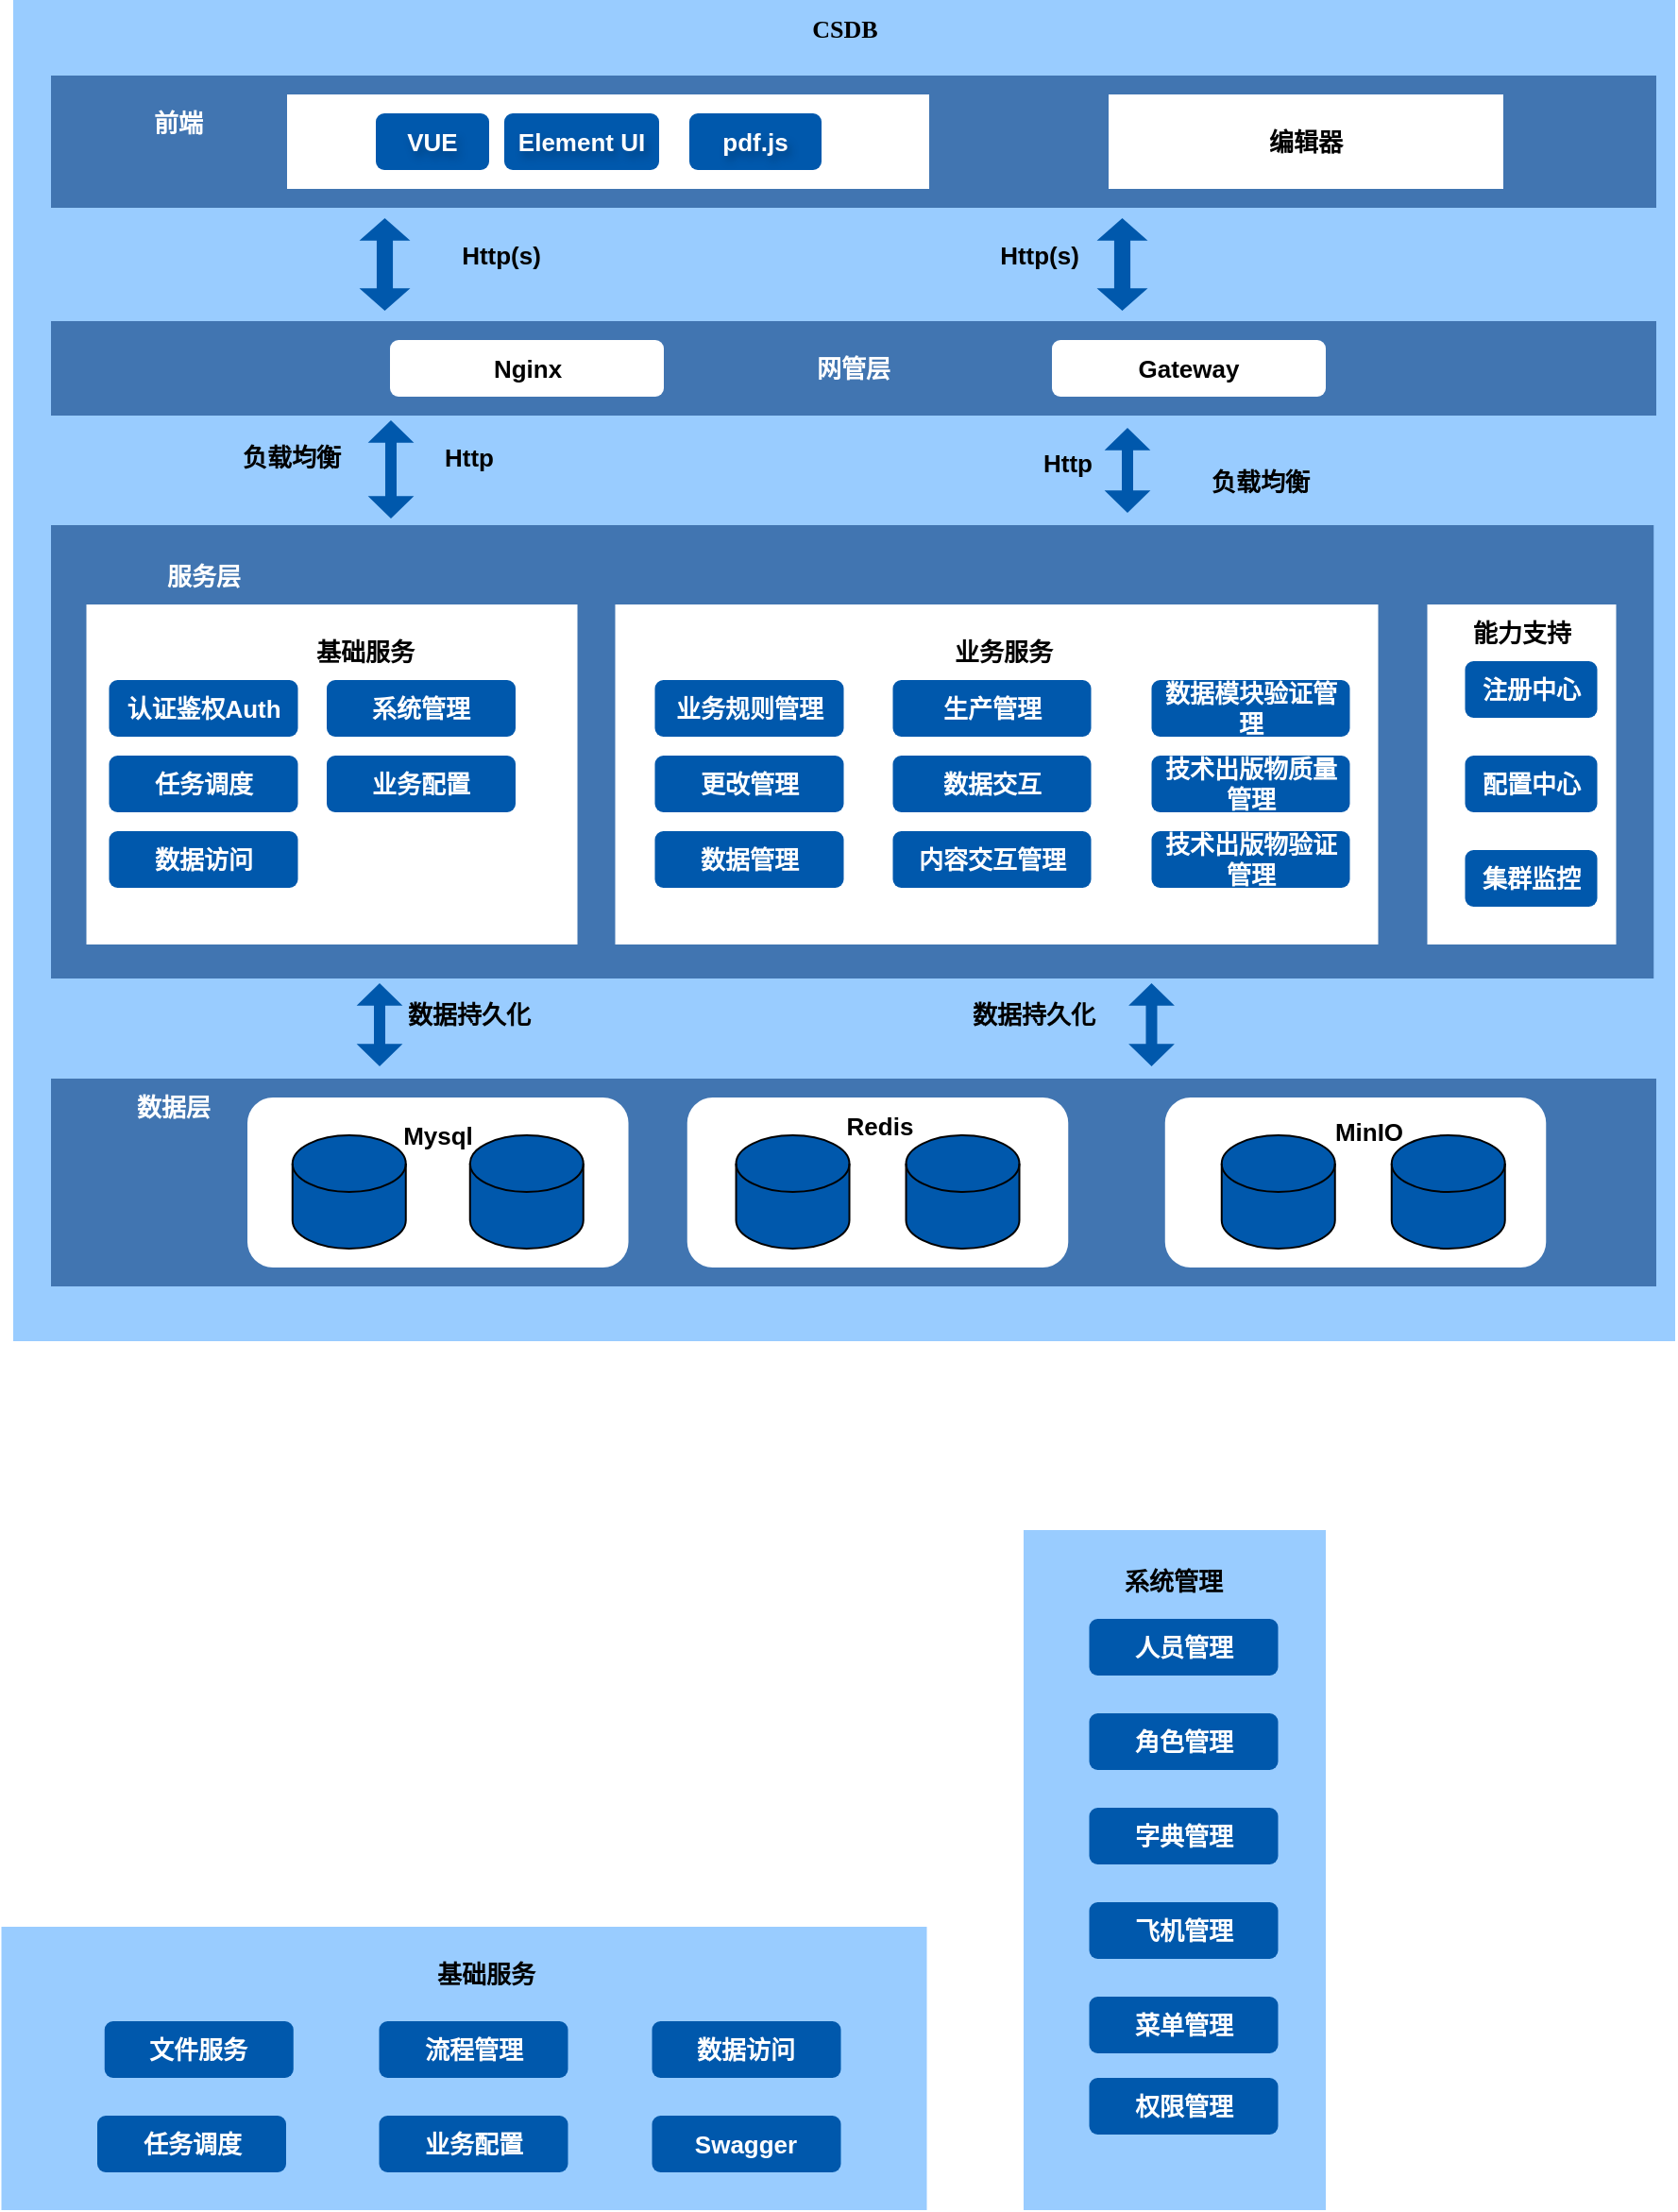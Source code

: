 <mxfile version="24.8.6">
  <diagram name="第 1 页" id="MC3SeXV3v_UTB19OIkOF">
    <mxGraphModel dx="910" dy="490" grid="1" gridSize="10" guides="1" tooltips="1" connect="1" arrows="1" fold="1" page="1" pageScale="1" pageWidth="827" pageHeight="1169" math="0" shadow="0">
      <root>
        <mxCell id="0" />
        <mxCell id="1" parent="0" />
        <mxCell id="hNEyw_A3VmkTXlXItFcU-1" value="" style="rounded=0;whiteSpace=wrap;html=1;fillColor=#99CCFF;strokeColor=none;" vertex="1" parent="1">
          <mxGeometry x="50" y="130" width="880" height="710" as="geometry" />
        </mxCell>
        <mxCell id="hNEyw_A3VmkTXlXItFcU-2" value="" style="rounded=0;whiteSpace=wrap;html=1;fillColor=#4175B1;strokeColor=none;" vertex="1" parent="1">
          <mxGeometry x="70" y="408" width="848.63" height="240" as="geometry" />
        </mxCell>
        <mxCell id="hNEyw_A3VmkTXlXItFcU-3" value="" style="rounded=0;whiteSpace=wrap;html=1;fillColor=#4175B1;strokeColor=none;" vertex="1" parent="1">
          <mxGeometry x="70" y="701" width="850" height="110" as="geometry" />
        </mxCell>
        <mxCell id="hNEyw_A3VmkTXlXItFcU-4" value="" style="rounded=1;whiteSpace=wrap;html=1;dashed=1;fontStyle=1;fontSize=13;fillColor=#FFFFFF;strokeColor=none;" vertex="1" parent="1">
          <mxGeometry x="174.01" y="711" width="201.75" height="90" as="geometry" />
        </mxCell>
        <mxCell id="hNEyw_A3VmkTXlXItFcU-5" value="" style="rounded=0;whiteSpace=wrap;html=1;fontStyle=1;fontSize=13;fillColor=#FFFFFF;strokeColor=none;" vertex="1" parent="1">
          <mxGeometry x="88.75" y="450" width="260" height="180" as="geometry" />
        </mxCell>
        <mxCell id="hNEyw_A3VmkTXlXItFcU-6" value="" style="rounded=0;whiteSpace=wrap;html=1;fontStyle=1;fontSize=13;fillColor=#FFFFFF;strokeColor=none;" vertex="1" parent="1">
          <mxGeometry x="798.75" y="450" width="100" height="180" as="geometry" />
        </mxCell>
        <mxCell id="hNEyw_A3VmkTXlXItFcU-7" value="注册中心" style="rounded=1;whiteSpace=wrap;html=1;fontStyle=1;fontSize=13;strokeColor=none;fillColor=#0058AC;fontColor=#FFFFFF;" vertex="1" parent="1">
          <mxGeometry x="818.75" y="480" width="70" height="30" as="geometry" />
        </mxCell>
        <mxCell id="hNEyw_A3VmkTXlXItFcU-8" value="配置中心" style="rounded=1;whiteSpace=wrap;html=1;fontStyle=1;fontSize=13;strokeColor=none;fillColor=#0058AC;fontColor=#FFFFFF;" vertex="1" parent="1">
          <mxGeometry x="818.75" y="530" width="70" height="30" as="geometry" />
        </mxCell>
        <mxCell id="hNEyw_A3VmkTXlXItFcU-9" value="集群监控" style="rounded=1;whiteSpace=wrap;html=1;fontStyle=1;fontSize=13;strokeColor=none;fillColor=#0058AC;fontColor=#FFFFFF;" vertex="1" parent="1">
          <mxGeometry x="818.75" y="580" width="70" height="30" as="geometry" />
        </mxCell>
        <mxCell id="hNEyw_A3VmkTXlXItFcU-10" value="数据层" style="text;html=1;align=center;verticalAlign=middle;whiteSpace=wrap;rounded=0;fontStyle=1;fontSize=13;strokeColor=none;fontColor=#FFFFFF;" vertex="1" parent="1">
          <mxGeometry x="104.63" y="701" width="60" height="30" as="geometry" />
        </mxCell>
        <mxCell id="hNEyw_A3VmkTXlXItFcU-11" value="" style="shape=cylinder3;whiteSpace=wrap;html=1;boundedLbl=1;backgroundOutline=1;size=15;fontStyle=1;fontSize=13;strokeColor=default;fillColor=#0058AC;" vertex="1" parent="1">
          <mxGeometry x="197.88" y="731" width="60" height="60" as="geometry" />
        </mxCell>
        <mxCell id="hNEyw_A3VmkTXlXItFcU-12" value="" style="shape=cylinder3;whiteSpace=wrap;html=1;boundedLbl=1;backgroundOutline=1;size=15;fontStyle=1;fontSize=13;strokeColor=default;fillColor=#0058AC;" vertex="1" parent="1">
          <mxGeometry x="291.88" y="731" width="60" height="60" as="geometry" />
        </mxCell>
        <mxCell id="hNEyw_A3VmkTXlXItFcU-13" value="基础服务" style="text;html=1;align=center;verticalAlign=middle;resizable=0;points=[];autosize=1;strokeColor=none;fillColor=none;fontStyle=1;fontSize=13;" vertex="1" parent="1">
          <mxGeometry x="195.75" y="460" width="80" height="30" as="geometry" />
        </mxCell>
        <mxCell id="hNEyw_A3VmkTXlXItFcU-14" value="认证鉴权Auth" style="rounded=1;whiteSpace=wrap;html=1;fontStyle=1;fontSize=13;strokeColor=none;fillColor=#0058AC;fontColor=#FFFFFF;" vertex="1" parent="1">
          <mxGeometry x="100.75" y="490" width="100" height="30" as="geometry" />
        </mxCell>
        <mxCell id="hNEyw_A3VmkTXlXItFcU-15" value="任务调度" style="rounded=1;whiteSpace=wrap;html=1;fontStyle=1;fontSize=13;strokeColor=none;fillColor=#0058AC;fontColor=#FFFFFF;" vertex="1" parent="1">
          <mxGeometry x="100.75" y="530" width="100" height="30" as="geometry" />
        </mxCell>
        <mxCell id="hNEyw_A3VmkTXlXItFcU-16" value="数据访问" style="rounded=1;whiteSpace=wrap;html=1;fontStyle=1;fontSize=13;strokeColor=none;fillColor=#0058AC;fontColor=#FFFFFF;" vertex="1" parent="1">
          <mxGeometry x="100.75" y="570" width="100" height="30" as="geometry" />
        </mxCell>
        <mxCell id="hNEyw_A3VmkTXlXItFcU-17" value="" style="rounded=0;whiteSpace=wrap;html=1;fontStyle=1;fontSize=13;fillColor=#FFFFFF;strokeColor=none;" vertex="1" parent="1">
          <mxGeometry x="368.75" y="450" width="404" height="180" as="geometry" />
        </mxCell>
        <mxCell id="hNEyw_A3VmkTXlXItFcU-18" value="业务服务" style="text;html=1;align=center;verticalAlign=middle;resizable=0;points=[];autosize=1;strokeColor=none;fillColor=none;fontStyle=1;fontSize=13;" vertex="1" parent="1">
          <mxGeometry x="533.75" y="460" width="80" height="30" as="geometry" />
        </mxCell>
        <mxCell id="hNEyw_A3VmkTXlXItFcU-19" value="业务规则管理" style="rounded=1;whiteSpace=wrap;html=1;fontStyle=1;fontSize=13;strokeColor=none;fillColor=#0058AC;fontColor=#FFFFFF;" vertex="1" parent="1">
          <mxGeometry x="389.75" y="490" width="100" height="30" as="geometry" />
        </mxCell>
        <mxCell id="hNEyw_A3VmkTXlXItFcU-20" value="更改管理" style="rounded=1;whiteSpace=wrap;html=1;fontStyle=1;fontSize=13;strokeColor=none;fillColor=#0058AC;fontColor=#FFFFFF;" vertex="1" parent="1">
          <mxGeometry x="389.75" y="530" width="100" height="30" as="geometry" />
        </mxCell>
        <mxCell id="hNEyw_A3VmkTXlXItFcU-21" value="数据管理" style="rounded=1;whiteSpace=wrap;html=1;fontStyle=1;fontSize=13;strokeColor=none;fillColor=#0058AC;fontColor=#FFFFFF;" vertex="1" parent="1">
          <mxGeometry x="389.75" y="570" width="100" height="30" as="geometry" />
        </mxCell>
        <mxCell id="hNEyw_A3VmkTXlXItFcU-22" value="生产管理" style="rounded=1;whiteSpace=wrap;html=1;fontStyle=1;fontSize=13;strokeColor=none;fillColor=#0058AC;fontColor=#FFFFFF;" vertex="1" parent="1">
          <mxGeometry x="515.75" y="490" width="105" height="30" as="geometry" />
        </mxCell>
        <mxCell id="hNEyw_A3VmkTXlXItFcU-23" value="数据交互" style="rounded=1;whiteSpace=wrap;html=1;fontStyle=1;fontSize=13;strokeColor=none;fillColor=#0058AC;fontColor=#FFFFFF;" vertex="1" parent="1">
          <mxGeometry x="515.75" y="530" width="105" height="30" as="geometry" />
        </mxCell>
        <mxCell id="hNEyw_A3VmkTXlXItFcU-24" value="内容交互管理" style="rounded=1;whiteSpace=wrap;html=1;fontStyle=1;fontSize=13;strokeColor=none;fillColor=#0058AC;fontColor=#FFFFFF;" vertex="1" parent="1">
          <mxGeometry x="515.75" y="570" width="105" height="30" as="geometry" />
        </mxCell>
        <mxCell id="hNEyw_A3VmkTXlXItFcU-25" value="系统管理" style="rounded=1;whiteSpace=wrap;html=1;fontStyle=1;fontSize=13;strokeColor=none;fillColor=#0058AC;fontColor=#FFFFFF;" vertex="1" parent="1">
          <mxGeometry x="216" y="490" width="100" height="30" as="geometry" />
        </mxCell>
        <mxCell id="hNEyw_A3VmkTXlXItFcU-26" value="业务配置" style="rounded=1;whiteSpace=wrap;html=1;fontStyle=1;fontSize=13;strokeColor=none;fillColor=#0058AC;fontColor=#FFFFFF;" vertex="1" parent="1">
          <mxGeometry x="216" y="530" width="100" height="30" as="geometry" />
        </mxCell>
        <mxCell id="hNEyw_A3VmkTXlXItFcU-27" value="数据模块验证管理" style="rounded=1;whiteSpace=wrap;html=1;fontStyle=1;fontSize=13;strokeColor=none;fillColor=#0058AC;fontColor=#FFFFFF;" vertex="1" parent="1">
          <mxGeometry x="652.75" y="490" width="105" height="30" as="geometry" />
        </mxCell>
        <mxCell id="hNEyw_A3VmkTXlXItFcU-28" value="技术出版物质量管理" style="rounded=1;whiteSpace=wrap;html=1;fontStyle=1;fontSize=13;strokeColor=none;fillColor=#0058AC;fontColor=#FFFFFF;" vertex="1" parent="1">
          <mxGeometry x="652.75" y="530" width="105" height="30" as="geometry" />
        </mxCell>
        <mxCell id="hNEyw_A3VmkTXlXItFcU-29" value="技术出版物验证管理" style="rounded=1;whiteSpace=wrap;html=1;fontStyle=1;fontSize=13;strokeColor=none;fillColor=#0058AC;fontColor=#FFFFFF;" vertex="1" parent="1">
          <mxGeometry x="652.75" y="570" width="105" height="30" as="geometry" />
        </mxCell>
        <mxCell id="hNEyw_A3VmkTXlXItFcU-30" value="能力支持" style="text;html=1;align=center;verticalAlign=middle;whiteSpace=wrap;rounded=0;fontStyle=1;fontSize=13;strokeColor=none;" vertex="1" parent="1">
          <mxGeometry x="818.75" y="450" width="60" height="30" as="geometry" />
        </mxCell>
        <mxCell id="hNEyw_A3VmkTXlXItFcU-31" value="&lt;font color=&quot;#ffffff&quot;&gt;网管层&lt;/font&gt;" style="rounded=0;whiteSpace=wrap;html=1;fontStyle=1;fontSize=13;fillColor=#4175B1;strokeColor=none;" vertex="1" parent="1">
          <mxGeometry x="70" y="300" width="850" height="50" as="geometry" />
        </mxCell>
        <mxCell id="hNEyw_A3VmkTXlXItFcU-32" value="" style="rounded=0;whiteSpace=wrap;html=1;fillColor=#4175B1;fontStyle=1;fontSize=13;strokeColor=none;" vertex="1" parent="1">
          <mxGeometry x="70" y="170" width="850" height="70" as="geometry" />
        </mxCell>
        <mxCell id="hNEyw_A3VmkTXlXItFcU-33" value="前端" style="text;html=1;align=center;verticalAlign=middle;resizable=0;points=[];autosize=1;strokeColor=none;fillColor=none;fontColor=#FFFFFF;fontStyle=1;fontSize=13;" vertex="1" parent="1">
          <mxGeometry x="112.25" y="180" width="50" height="30" as="geometry" />
        </mxCell>
        <mxCell id="hNEyw_A3VmkTXlXItFcU-34" value="" style="rounded=0;whiteSpace=wrap;html=1;fillColor=#FFFFFF;fontStyle=1;fontSize=13;strokeColor=none;" vertex="1" parent="1">
          <mxGeometry x="195" y="180" width="340" height="50" as="geometry" />
        </mxCell>
        <mxCell id="hNEyw_A3VmkTXlXItFcU-35" value="web" style="text;html=1;align=center;verticalAlign=middle;whiteSpace=wrap;rounded=0;fontStyle=1;fontSize=13;fontColor=#FFFFFF;strokeColor=none;" vertex="1" parent="1">
          <mxGeometry x="190" y="180" width="60" height="30" as="geometry" />
        </mxCell>
        <mxCell id="hNEyw_A3VmkTXlXItFcU-36" value="编辑器" style="rounded=0;whiteSpace=wrap;html=1;fontStyle=1;fontSize=13;fillColor=default;strokeColor=none;" vertex="1" parent="1">
          <mxGeometry x="630" y="180" width="209" height="50" as="geometry" />
        </mxCell>
        <mxCell id="hNEyw_A3VmkTXlXItFcU-37" value="VUE" style="rounded=1;whiteSpace=wrap;html=1;fontStyle=1;fontSize=13;strokeColor=none;fillColor=#0058AC;textShadow=1;fontColor=#FFFFFF;" vertex="1" parent="1">
          <mxGeometry x="242" y="190" width="60" height="30" as="geometry" />
        </mxCell>
        <mxCell id="hNEyw_A3VmkTXlXItFcU-38" value="Element UI" style="rounded=1;whiteSpace=wrap;html=1;fontStyle=1;fontSize=13;strokeColor=none;fillColor=#0058AC;textShadow=1;fontColor=#FFFFFF;" vertex="1" parent="1">
          <mxGeometry x="310" y="190" width="82" height="30" as="geometry" />
        </mxCell>
        <mxCell id="hNEyw_A3VmkTXlXItFcU-39" value="pdf.js" style="rounded=1;whiteSpace=wrap;html=1;fontStyle=1;fontSize=13;strokeColor=none;fillColor=#0058AC;textShadow=1;fontColor=#FFFFFF;" vertex="1" parent="1">
          <mxGeometry x="408" y="190" width="70" height="30" as="geometry" />
        </mxCell>
        <mxCell id="hNEyw_A3VmkTXlXItFcU-40" value="" style="shape=flexArrow;endArrow=classic;startArrow=classic;html=1;rounded=0;width=8.571;startSize=3.64;endSize=3.64;endWidth=17.388;startWidth=17.388;fontStyle=1;fontSize=13;strokeColor=none;fillColor=#0058AC;" edge="1" parent="1">
          <mxGeometry width="100" height="100" relative="1" as="geometry">
            <mxPoint x="246.75" y="295" as="sourcePoint" />
            <mxPoint x="246.75" y="245" as="targetPoint" />
          </mxGeometry>
        </mxCell>
        <mxCell id="hNEyw_A3VmkTXlXItFcU-41" value="" style="shape=flexArrow;endArrow=classic;startArrow=classic;html=1;rounded=0;width=8.571;startSize=3.64;endSize=3.64;endWidth=17.388;startWidth=17.388;fontStyle=1;fontSize=13;strokeColor=none;fillColor=#0058AC;" edge="1" parent="1">
          <mxGeometry width="100" height="100" relative="1" as="geometry">
            <mxPoint x="637.25" y="295" as="sourcePoint" />
            <mxPoint x="637.25" y="245" as="targetPoint" />
          </mxGeometry>
        </mxCell>
        <mxCell id="hNEyw_A3VmkTXlXItFcU-42" value="Http(s)" style="text;html=1;align=center;verticalAlign=middle;resizable=0;points=[];autosize=1;strokeColor=none;fillColor=none;fontStyle=1;fontSize=13;" vertex="1" parent="1">
          <mxGeometry x="278.25" y="250" width="60" height="30" as="geometry" />
        </mxCell>
        <mxCell id="hNEyw_A3VmkTXlXItFcU-43" value="Http(s)" style="text;html=1;align=center;verticalAlign=middle;resizable=0;points=[];autosize=1;strokeColor=none;fillColor=none;fontStyle=1;fontSize=13;" vertex="1" parent="1">
          <mxGeometry x="563.25" y="250" width="60" height="30" as="geometry" />
        </mxCell>
        <mxCell id="hNEyw_A3VmkTXlXItFcU-44" value="" style="shape=flexArrow;endArrow=classic;startArrow=classic;html=1;rounded=0;width=6;startSize=3.64;endSize=3.64;endWidth=17.388;startWidth=17.388;entryX=0.197;entryY=0.995;entryDx=0;entryDy=0;entryPerimeter=0;fontStyle=1;fontSize=13;strokeColor=none;fillColor=#0058AC;" edge="1" parent="1">
          <mxGeometry width="100" height="100" relative="1" as="geometry">
            <mxPoint x="250" y="405" as="sourcePoint" />
            <mxPoint x="249.996" y="352.0" as="targetPoint" />
          </mxGeometry>
        </mxCell>
        <mxCell id="hNEyw_A3VmkTXlXItFcU-45" value="" style="shape=flexArrow;endArrow=classic;startArrow=classic;html=1;rounded=0;width=6;startSize=3.64;endSize=3.64;endWidth=17.388;startWidth=17.388;exitX=0.578;exitY=-0.011;exitDx=0;exitDy=0;exitPerimeter=0;entryX=0.217;entryY=1.055;entryDx=0;entryDy=0;entryPerimeter=0;fontStyle=1;fontSize=13;strokeColor=none;fillColor=#0058AC;" edge="1" parent="1">
          <mxGeometry width="100" height="100" relative="1" as="geometry">
            <mxPoint x="640" y="402" as="sourcePoint" />
            <mxPoint x="640" y="356" as="targetPoint" />
          </mxGeometry>
        </mxCell>
        <mxCell id="hNEyw_A3VmkTXlXItFcU-46" value="Http" style="text;html=1;align=center;verticalAlign=middle;resizable=0;points=[];autosize=1;strokeColor=none;fillColor=none;fontStyle=1;fontSize=13;" vertex="1" parent="1">
          <mxGeometry x="266" y="357" width="50" height="30" as="geometry" />
        </mxCell>
        <mxCell id="hNEyw_A3VmkTXlXItFcU-47" value="Http" style="text;html=1;align=center;verticalAlign=middle;resizable=0;points=[];autosize=1;strokeColor=none;fillColor=none;fontStyle=1;fontSize=13;" vertex="1" parent="1">
          <mxGeometry x="582.76" y="360" width="50" height="30" as="geometry" />
        </mxCell>
        <mxCell id="hNEyw_A3VmkTXlXItFcU-48" value="负载均衡" style="text;html=1;align=center;verticalAlign=middle;resizable=0;points=[];autosize=1;strokeColor=none;fillColor=none;fontStyle=1;fontSize=13;" vertex="1" parent="1">
          <mxGeometry x="157.25" y="357" width="80" height="30" as="geometry" />
        </mxCell>
        <mxCell id="hNEyw_A3VmkTXlXItFcU-49" value="" style="rounded=1;whiteSpace=wrap;html=1;dashed=1;fontStyle=1;fontSize=13;fillColor=#FFFFFF;strokeColor=none;" vertex="1" parent="1">
          <mxGeometry x="406.88" y="711" width="201.75" height="90" as="geometry" />
        </mxCell>
        <mxCell id="hNEyw_A3VmkTXlXItFcU-50" value="负载均衡" style="text;html=1;align=center;verticalAlign=middle;resizable=0;points=[];autosize=1;strokeColor=none;fillColor=none;fontStyle=1;fontSize=13;" vertex="1" parent="1">
          <mxGeometry x="670" y="370" width="80" height="30" as="geometry" />
        </mxCell>
        <mxCell id="hNEyw_A3VmkTXlXItFcU-51" value="CSDB" style="text;html=1;align=center;verticalAlign=middle;resizable=0;points=[];autosize=1;strokeColor=none;fillColor=none;fontStyle=1;fontFamily=Garamond;fontSize=13;" vertex="1" parent="1">
          <mxGeometry x="460" y="130" width="60" height="30" as="geometry" />
        </mxCell>
        <mxCell id="hNEyw_A3VmkTXlXItFcU-52" value="Mysql" style="text;html=1;align=center;verticalAlign=middle;whiteSpace=wrap;rounded=0;fontStyle=1;fontSize=13;strokeColor=none;fontColor=#000000;" vertex="1" parent="1">
          <mxGeometry x="244.88" y="716" width="60" height="30" as="geometry" />
        </mxCell>
        <mxCell id="hNEyw_A3VmkTXlXItFcU-53" value="" style="shape=cylinder3;whiteSpace=wrap;html=1;boundedLbl=1;backgroundOutline=1;size=15;fontStyle=1;fontSize=13;strokeColor=default;fillColor=#0058AC;" vertex="1" parent="1">
          <mxGeometry x="432.76" y="731" width="60" height="60" as="geometry" />
        </mxCell>
        <mxCell id="hNEyw_A3VmkTXlXItFcU-54" value="" style="shape=cylinder3;whiteSpace=wrap;html=1;boundedLbl=1;backgroundOutline=1;size=15;fontStyle=1;fontSize=13;strokeColor=default;fillColor=#0058AC;" vertex="1" parent="1">
          <mxGeometry x="522.76" y="731" width="60" height="60" as="geometry" />
        </mxCell>
        <mxCell id="hNEyw_A3VmkTXlXItFcU-55" value="Redis" style="text;html=1;align=center;verticalAlign=middle;whiteSpace=wrap;rounded=0;fontStyle=1;fontSize=13;strokeColor=none;fontColor=#000000;" vertex="1" parent="1">
          <mxGeometry x="478.63" y="711" width="60" height="30" as="geometry" />
        </mxCell>
        <mxCell id="hNEyw_A3VmkTXlXItFcU-56" value="" style="rounded=1;whiteSpace=wrap;html=1;dashed=1;fontStyle=1;fontSize=13;fillColor=#FFFFFF;strokeColor=none;" vertex="1" parent="1">
          <mxGeometry x="659.88" y="711" width="201.75" height="90" as="geometry" />
        </mxCell>
        <mxCell id="hNEyw_A3VmkTXlXItFcU-57" value="MinIO" style="text;html=1;align=center;verticalAlign=middle;whiteSpace=wrap;rounded=0;fontStyle=1;fontSize=13;strokeColor=none;fontColor=#000000;" vertex="1" parent="1">
          <mxGeometry x="737.63" y="714" width="60" height="30" as="geometry" />
        </mxCell>
        <mxCell id="hNEyw_A3VmkTXlXItFcU-58" value="" style="shape=cylinder3;whiteSpace=wrap;html=1;boundedLbl=1;backgroundOutline=1;size=15;fontStyle=1;fontSize=13;strokeColor=default;fillColor=#0058AC;" vertex="1" parent="1">
          <mxGeometry x="689.88" y="731" width="60" height="60" as="geometry" />
        </mxCell>
        <mxCell id="hNEyw_A3VmkTXlXItFcU-59" value="" style="shape=cylinder3;whiteSpace=wrap;html=1;boundedLbl=1;backgroundOutline=1;size=15;fontStyle=1;fontSize=13;strokeColor=default;fillColor=#0058AC;" vertex="1" parent="1">
          <mxGeometry x="779.88" y="731" width="60" height="60" as="geometry" />
        </mxCell>
        <mxCell id="hNEyw_A3VmkTXlXItFcU-60" value="" style="shape=flexArrow;endArrow=classic;startArrow=classic;html=1;rounded=0;width=6;startSize=3.64;endSize=3.64;endWidth=17.388;startWidth=17.388;entryX=0.197;entryY=0.995;entryDx=0;entryDy=0;entryPerimeter=0;fontStyle=1;fontSize=13;strokeColor=none;fillColor=#0058AC;" edge="1" parent="1">
          <mxGeometry width="100" height="100" relative="1" as="geometry">
            <mxPoint x="244" y="695" as="sourcePoint" />
            <mxPoint x="243.996" y="650" as="targetPoint" />
          </mxGeometry>
        </mxCell>
        <mxCell id="hNEyw_A3VmkTXlXItFcU-61" value="" style="shape=flexArrow;endArrow=classic;startArrow=classic;html=1;rounded=0;width=6;startSize=3.64;endSize=3.64;endWidth=17.388;startWidth=17.388;entryX=0.197;entryY=0.995;entryDx=0;entryDy=0;entryPerimeter=0;fontStyle=1;fontSize=13;strokeColor=none;fillColor=#0058AC;" edge="1" parent="1">
          <mxGeometry width="100" height="100" relative="1" as="geometry">
            <mxPoint x="652.75" y="695" as="sourcePoint" />
            <mxPoint x="652.746" y="650" as="targetPoint" />
          </mxGeometry>
        </mxCell>
        <mxCell id="hNEyw_A3VmkTXlXItFcU-62" value="数据持久化" style="text;html=1;align=center;verticalAlign=middle;resizable=0;points=[];autosize=1;strokeColor=none;fillColor=none;fontStyle=1;fontSize=13;" vertex="1" parent="1">
          <mxGeometry x="246" y="652" width="90" height="30" as="geometry" />
        </mxCell>
        <mxCell id="hNEyw_A3VmkTXlXItFcU-63" value="数据持久化" style="text;html=1;align=center;verticalAlign=middle;resizable=0;points=[];autosize=1;strokeColor=none;fillColor=none;fontStyle=1;fontSize=13;" vertex="1" parent="1">
          <mxGeometry x="545" y="652" width="90" height="30" as="geometry" />
        </mxCell>
        <mxCell id="hNEyw_A3VmkTXlXItFcU-64" value="Nginx" style="rounded=1;whiteSpace=wrap;html=1;fontStyle=1;fontSize=13;strokeColor=none;" vertex="1" parent="1">
          <mxGeometry x="249.5" y="310" width="145" height="30" as="geometry" />
        </mxCell>
        <mxCell id="hNEyw_A3VmkTXlXItFcU-65" value="Gateway" style="rounded=1;whiteSpace=wrap;html=1;fontStyle=1;fontSize=13;strokeColor=none;" vertex="1" parent="1">
          <mxGeometry x="600" y="310" width="145" height="30" as="geometry" />
        </mxCell>
        <mxCell id="hNEyw_A3VmkTXlXItFcU-66" value="服务层" style="text;html=1;align=center;verticalAlign=middle;whiteSpace=wrap;rounded=0;fontStyle=1;fontSize=13;strokeColor=none;fontColor=#FFFFFF;" vertex="1" parent="1">
          <mxGeometry x="120.75" y="420" width="60" height="30" as="geometry" />
        </mxCell>
        <mxCell id="hNEyw_A3VmkTXlXItFcU-67" value="" style="rounded=0;whiteSpace=wrap;html=1;fillColor=#99CCFF;strokeColor=none;" vertex="1" parent="1">
          <mxGeometry x="43.75" y="1150" width="490" height="150" as="geometry" />
        </mxCell>
        <mxCell id="hNEyw_A3VmkTXlXItFcU-68" value="基础服务" style="text;html=1;align=center;verticalAlign=middle;resizable=0;points=[];autosize=1;strokeColor=none;fillColor=none;fontStyle=1;fontSize=13;" vertex="1" parent="1">
          <mxGeometry x="259.75" y="1160" width="80" height="30" as="geometry" />
        </mxCell>
        <mxCell id="hNEyw_A3VmkTXlXItFcU-69" value="文件服务" style="rounded=1;whiteSpace=wrap;html=1;fontStyle=1;fontSize=13;strokeColor=none;fillColor=#0058AC;fontColor=#FFFFFF;" vertex="1" parent="1">
          <mxGeometry x="98.38" y="1200" width="100" height="30" as="geometry" />
        </mxCell>
        <mxCell id="hNEyw_A3VmkTXlXItFcU-70" value="任务调度" style="rounded=1;whiteSpace=wrap;html=1;fontStyle=1;fontSize=13;strokeColor=none;fillColor=#0058AC;fontColor=#FFFFFF;" vertex="1" parent="1">
          <mxGeometry x="94.5" y="1250" width="100" height="30" as="geometry" />
        </mxCell>
        <mxCell id="hNEyw_A3VmkTXlXItFcU-71" value="数据访问" style="rounded=1;whiteSpace=wrap;html=1;fontStyle=1;fontSize=13;strokeColor=none;fillColor=#0058AC;fontColor=#FFFFFF;" vertex="1" parent="1">
          <mxGeometry x="388.25" y="1200" width="100" height="30" as="geometry" />
        </mxCell>
        <mxCell id="hNEyw_A3VmkTXlXItFcU-72" value="流程管理" style="rounded=1;whiteSpace=wrap;html=1;fontStyle=1;fontSize=13;strokeColor=none;fillColor=#0058AC;fontColor=#FFFFFF;" vertex="1" parent="1">
          <mxGeometry x="243.75" y="1200" width="100" height="30" as="geometry" />
        </mxCell>
        <mxCell id="hNEyw_A3VmkTXlXItFcU-73" value="业务配置" style="rounded=1;whiteSpace=wrap;html=1;fontStyle=1;fontSize=13;strokeColor=none;fillColor=#0058AC;fontColor=#FFFFFF;" vertex="1" parent="1">
          <mxGeometry x="243.75" y="1250" width="100" height="30" as="geometry" />
        </mxCell>
        <mxCell id="hNEyw_A3VmkTXlXItFcU-75" value="Swagger" style="rounded=1;whiteSpace=wrap;html=1;fontStyle=1;fontSize=13;strokeColor=none;fillColor=#0058AC;fontColor=#FFFFFF;" vertex="1" parent="1">
          <mxGeometry x="388.25" y="1250" width="100" height="30" as="geometry" />
        </mxCell>
        <mxCell id="hNEyw_A3VmkTXlXItFcU-76" value="" style="rounded=0;whiteSpace=wrap;html=1;fillColor=#99CCFF;strokeColor=none;" vertex="1" parent="1">
          <mxGeometry x="585" y="940" width="160" height="360" as="geometry" />
        </mxCell>
        <mxCell id="hNEyw_A3VmkTXlXItFcU-77" value="系统管理" style="text;html=1;align=center;verticalAlign=middle;resizable=0;points=[];autosize=1;strokeColor=none;fillColor=none;fontStyle=1;fontSize=13;" vertex="1" parent="1">
          <mxGeometry x="624.25" y="952" width="80" height="30" as="geometry" />
        </mxCell>
        <mxCell id="hNEyw_A3VmkTXlXItFcU-78" value="人员管理" style="rounded=1;whiteSpace=wrap;html=1;fontStyle=1;fontSize=13;strokeColor=none;fillColor=#0058AC;fontColor=#FFFFFF;" vertex="1" parent="1">
          <mxGeometry x="619.75" y="987" width="100" height="30" as="geometry" />
        </mxCell>
        <mxCell id="hNEyw_A3VmkTXlXItFcU-79" value="角色管理" style="rounded=1;whiteSpace=wrap;html=1;fontStyle=1;fontSize=13;strokeColor=none;fillColor=#0058AC;fontColor=#FFFFFF;" vertex="1" parent="1">
          <mxGeometry x="619.75" y="1037" width="100" height="30" as="geometry" />
        </mxCell>
        <mxCell id="hNEyw_A3VmkTXlXItFcU-80" value="字典管理" style="rounded=1;whiteSpace=wrap;html=1;fontStyle=1;fontSize=13;strokeColor=none;fillColor=#0058AC;fontColor=#FFFFFF;" vertex="1" parent="1">
          <mxGeometry x="619.75" y="1087" width="100" height="30" as="geometry" />
        </mxCell>
        <mxCell id="hNEyw_A3VmkTXlXItFcU-81" value="飞机管理" style="rounded=1;whiteSpace=wrap;html=1;fontStyle=1;fontSize=13;strokeColor=none;fillColor=#0058AC;fontColor=#FFFFFF;" vertex="1" parent="1">
          <mxGeometry x="619.75" y="1137" width="100" height="30" as="geometry" />
        </mxCell>
        <mxCell id="hNEyw_A3VmkTXlXItFcU-82" value="菜单管理" style="rounded=1;whiteSpace=wrap;html=1;fontStyle=1;fontSize=13;strokeColor=none;fillColor=#0058AC;fontColor=#FFFFFF;" vertex="1" parent="1">
          <mxGeometry x="619.75" y="1187" width="100" height="30" as="geometry" />
        </mxCell>
        <mxCell id="hNEyw_A3VmkTXlXItFcU-83" value="权限管理" style="rounded=1;whiteSpace=wrap;html=1;fontStyle=1;fontSize=13;strokeColor=none;fillColor=#0058AC;fontColor=#FFFFFF;" vertex="1" parent="1">
          <mxGeometry x="619.75" y="1230" width="100" height="30" as="geometry" />
        </mxCell>
      </root>
    </mxGraphModel>
  </diagram>
</mxfile>
